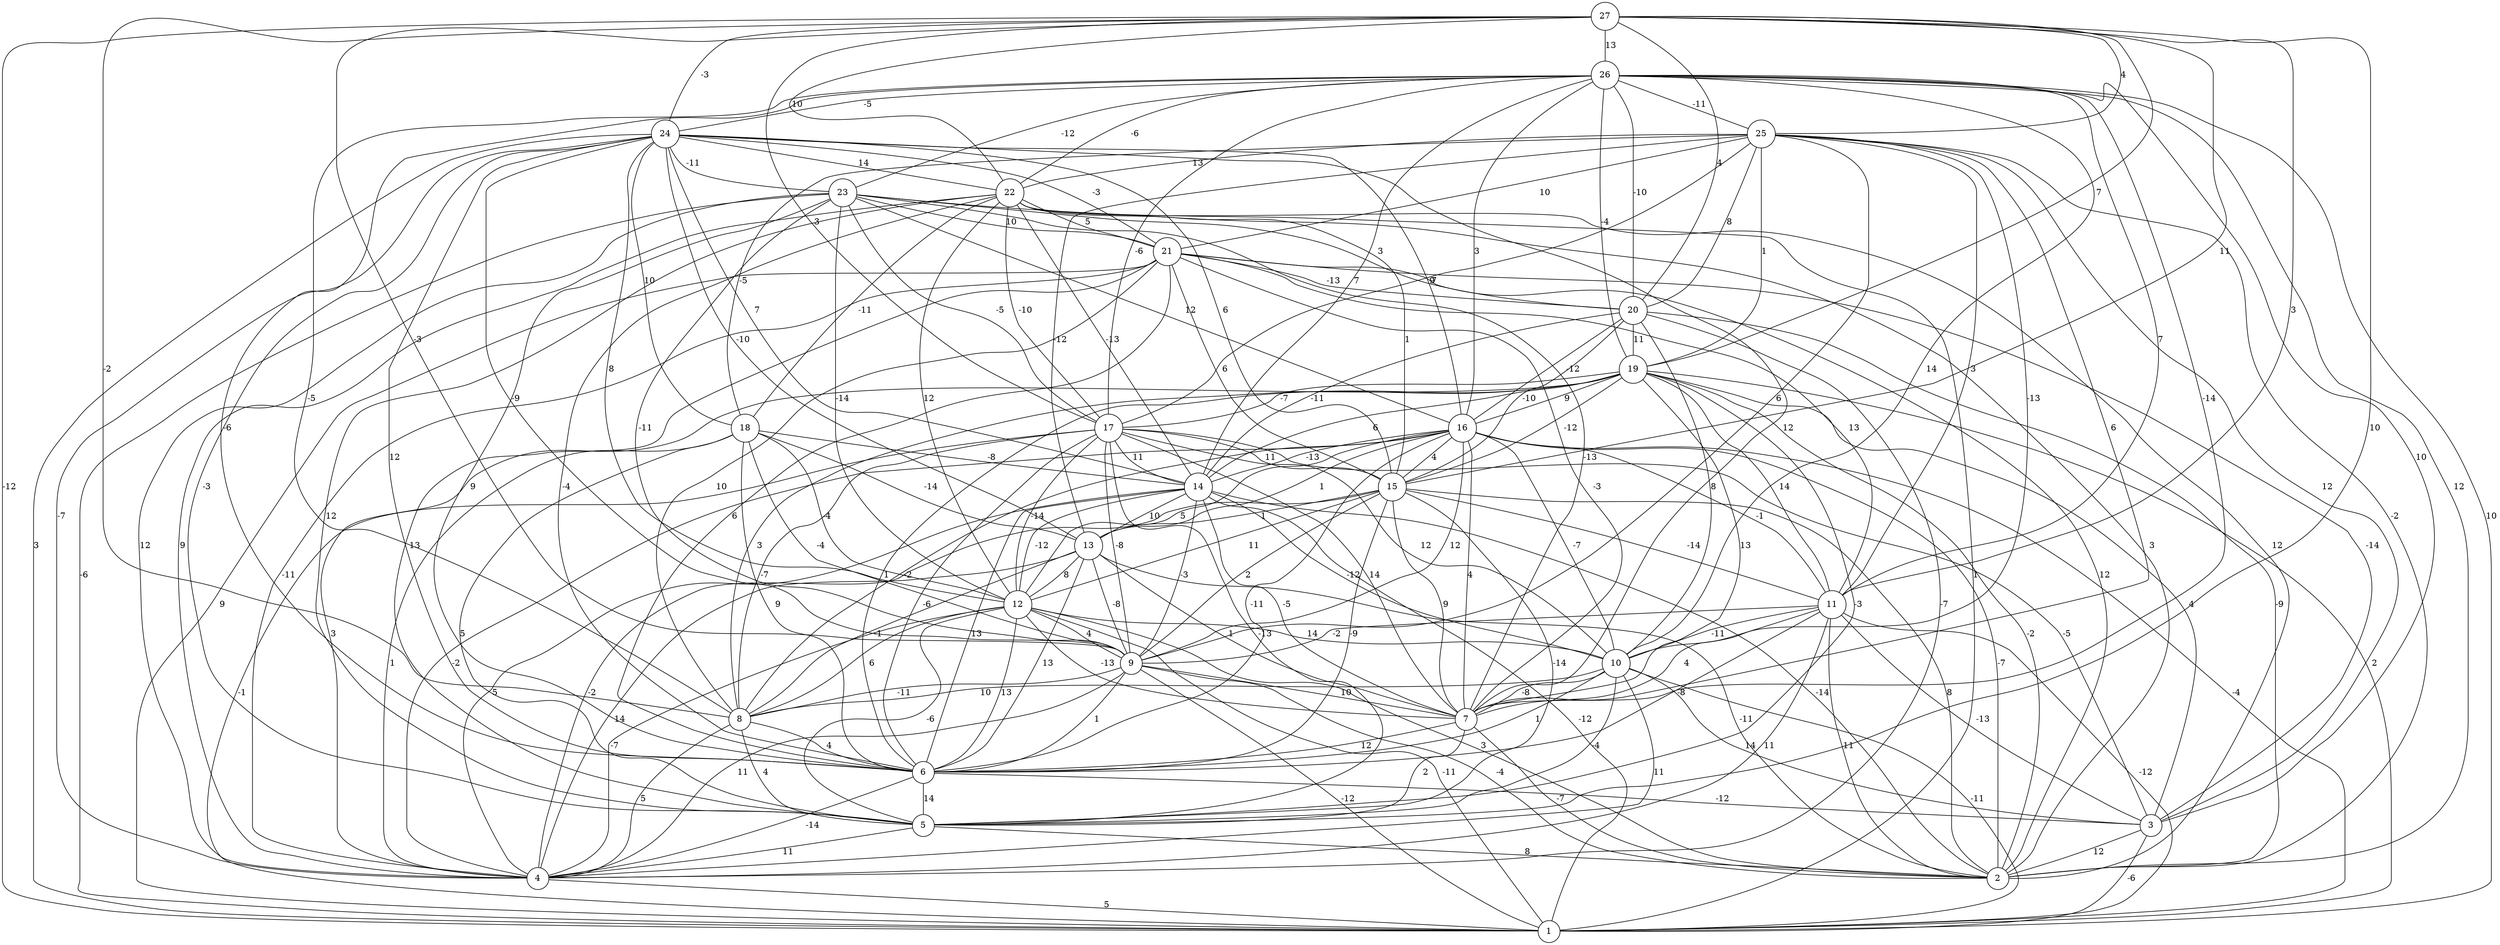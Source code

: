 graph { 
	 fontname="Helvetica,Arial,sans-serif" 
	 node [shape = circle]; 
	 27 -- 1 [label = "-12"];
	 27 -- 5 [label = "10"];
	 27 -- 8 [label = "-2"];
	 27 -- 9 [label = "-3"];
	 27 -- 11 [label = "3"];
	 27 -- 15 [label = "11"];
	 27 -- 17 [label = "3"];
	 27 -- 19 [label = "7"];
	 27 -- 20 [label = "4"];
	 27 -- 22 [label = "10"];
	 27 -- 24 [label = "-3"];
	 27 -- 25 [label = "4"];
	 27 -- 26 [label = "13"];
	 26 -- 1 [label = "10"];
	 26 -- 2 [label = "12"];
	 26 -- 3 [label = "10"];
	 26 -- 6 [label = "-6"];
	 26 -- 7 [label = "-14"];
	 26 -- 8 [label = "-5"];
	 26 -- 10 [label = "14"];
	 26 -- 11 [label = "7"];
	 26 -- 14 [label = "7"];
	 26 -- 16 [label = "3"];
	 26 -- 17 [label = "-6"];
	 26 -- 19 [label = "-4"];
	 26 -- 20 [label = "-10"];
	 26 -- 22 [label = "-6"];
	 26 -- 23 [label = "-12"];
	 26 -- 24 [label = "-5"];
	 26 -- 25 [label = "-11"];
	 25 -- 2 [label = "-2"];
	 25 -- 3 [label = "12"];
	 25 -- 7 [label = "6"];
	 25 -- 9 [label = "6"];
	 25 -- 10 [label = "-13"];
	 25 -- 11 [label = "3"];
	 25 -- 13 [label = "-12"];
	 25 -- 17 [label = "7"];
	 25 -- 18 [label = "-5"];
	 25 -- 19 [label = "1"];
	 25 -- 20 [label = "8"];
	 25 -- 21 [label = "10"];
	 25 -- 22 [label = "13"];
	 24 -- 1 [label = "3"];
	 24 -- 4 [label = "-7"];
	 24 -- 5 [label = "-3"];
	 24 -- 6 [label = "12"];
	 24 -- 7 [label = "12"];
	 24 -- 9 [label = "-9"];
	 24 -- 12 [label = "8"];
	 24 -- 13 [label = "-10"];
	 24 -- 14 [label = "7"];
	 24 -- 15 [label = "6"];
	 24 -- 16 [label = "9"];
	 24 -- 18 [label = "10"];
	 24 -- 21 [label = "-3"];
	 24 -- 22 [label = "14"];
	 24 -- 23 [label = "-11"];
	 23 -- 1 [label = "-6"];
	 23 -- 2 [label = "3"];
	 23 -- 4 [label = "12"];
	 23 -- 6 [label = "9"];
	 23 -- 7 [label = "-13"];
	 23 -- 9 [label = "-11"];
	 23 -- 12 [label = "-14"];
	 23 -- 16 [label = "12"];
	 23 -- 17 [label = "-5"];
	 23 -- 20 [label = "3"];
	 23 -- 21 [label = "10"];
	 22 -- 1 [label = "1"];
	 22 -- 2 [label = "12"];
	 22 -- 4 [label = "9"];
	 22 -- 5 [label = "12"];
	 22 -- 6 [label = "-4"];
	 22 -- 12 [label = "12"];
	 22 -- 14 [label = "-13"];
	 22 -- 15 [label = "1"];
	 22 -- 17 [label = "-10"];
	 22 -- 18 [label = "-11"];
	 22 -- 21 [label = "5"];
	 21 -- 1 [label = "9"];
	 21 -- 2 [label = "12"];
	 21 -- 3 [label = "-14"];
	 21 -- 4 [label = "-11"];
	 21 -- 5 [label = "13"];
	 21 -- 6 [label = "6"];
	 21 -- 7 [label = "-3"];
	 21 -- 8 [label = "10"];
	 21 -- 11 [label = "13"];
	 21 -- 15 [label = "6"];
	 21 -- 20 [label = "-13"];
	 20 -- 2 [label = "-9"];
	 20 -- 4 [label = "-7"];
	 20 -- 10 [label = "8"];
	 20 -- 14 [label = "-11"];
	 20 -- 15 [label = "-10"];
	 20 -- 16 [label = "-12"];
	 20 -- 19 [label = "11"];
	 19 -- 1 [label = "2"];
	 19 -- 2 [label = "-2"];
	 19 -- 3 [label = "4"];
	 19 -- 4 [label = "3"];
	 19 -- 5 [label = "-3"];
	 19 -- 6 [label = "1"];
	 19 -- 7 [label = "13"];
	 19 -- 8 [label = "3"];
	 19 -- 11 [label = "14"];
	 19 -- 14 [label = "6"];
	 19 -- 15 [label = "-12"];
	 19 -- 16 [label = "9"];
	 19 -- 17 [label = "-7"];
	 18 -- 4 [label = "1"];
	 18 -- 5 [label = "5"];
	 18 -- 6 [label = "9"];
	 18 -- 9 [label = "-4"];
	 18 -- 12 [label = "-4"];
	 18 -- 13 [label = "-14"];
	 18 -- 14 [label = "-8"];
	 17 -- 1 [label = "-1"];
	 17 -- 3 [label = "-5"];
	 17 -- 5 [label = "-13"];
	 17 -- 6 [label = "-6"];
	 17 -- 7 [label = "14"];
	 17 -- 8 [label = "-7"];
	 17 -- 9 [label = "-8"];
	 17 -- 10 [label = "12"];
	 17 -- 12 [label = "-14"];
	 17 -- 14 [label = "11"];
	 17 -- 15 [label = "11"];
	 16 -- 1 [label = "-4"];
	 16 -- 2 [label = "-7"];
	 16 -- 4 [label = "-2"];
	 16 -- 6 [label = "-11"];
	 16 -- 7 [label = "4"];
	 16 -- 8 [label = "-2"];
	 16 -- 9 [label = "12"];
	 16 -- 10 [label = "-7"];
	 16 -- 11 [label = "-1"];
	 16 -- 12 [label = "5"];
	 16 -- 13 [label = "1"];
	 16 -- 14 [label = "-13"];
	 16 -- 15 [label = "4"];
	 15 -- 2 [label = "8"];
	 15 -- 4 [label = "-2"];
	 15 -- 5 [label = "-14"];
	 15 -- 6 [label = "-9"];
	 15 -- 7 [label = "9"];
	 15 -- 9 [label = "2"];
	 15 -- 11 [label = "-14"];
	 15 -- 12 [label = "11"];
	 15 -- 13 [label = "1"];
	 14 -- 1 [label = "-12"];
	 14 -- 2 [label = "-14"];
	 14 -- 4 [label = "5"];
	 14 -- 6 [label = "13"];
	 14 -- 7 [label = "-5"];
	 14 -- 9 [label = "-3"];
	 14 -- 10 [label = "-12"];
	 14 -- 12 [label = "-12"];
	 14 -- 13 [label = "10"];
	 13 -- 2 [label = "-11"];
	 13 -- 4 [label = "14"];
	 13 -- 6 [label = "13"];
	 13 -- 7 [label = "1"];
	 13 -- 8 [label = "-1"];
	 13 -- 9 [label = "-8"];
	 13 -- 12 [label = "8"];
	 12 -- 1 [label = "-11"];
	 12 -- 2 [label = "3"];
	 12 -- 4 [label = "-7"];
	 12 -- 5 [label = "-6"];
	 12 -- 6 [label = "13"];
	 12 -- 7 [label = "-13"];
	 12 -- 8 [label = "6"];
	 12 -- 9 [label = "4"];
	 12 -- 10 [label = "14"];
	 11 -- 1 [label = "-12"];
	 11 -- 2 [label = "11"];
	 11 -- 3 [label = "-13"];
	 11 -- 4 [label = "11"];
	 11 -- 6 [label = "-8"];
	 11 -- 7 [label = "4"];
	 11 -- 9 [label = "-2"];
	 11 -- 10 [label = "-11"];
	 10 -- 1 [label = "-11"];
	 10 -- 3 [label = "14"];
	 10 -- 4 [label = "11"];
	 10 -- 5 [label = "-4"];
	 10 -- 6 [label = "1"];
	 10 -- 7 [label = "-8"];
	 10 -- 8 [label = "10"];
	 9 -- 1 [label = "-12"];
	 9 -- 2 [label = "-4"];
	 9 -- 4 [label = "11"];
	 9 -- 6 [label = "1"];
	 9 -- 7 [label = "10"];
	 9 -- 8 [label = "-11"];
	 8 -- 4 [label = "5"];
	 8 -- 5 [label = "4"];
	 8 -- 6 [label = "4"];
	 7 -- 2 [label = "-7"];
	 7 -- 5 [label = "2"];
	 7 -- 6 [label = "12"];
	 6 -- 3 [label = "-12"];
	 6 -- 4 [label = "-14"];
	 6 -- 5 [label = "14"];
	 5 -- 2 [label = "8"];
	 5 -- 4 [label = "11"];
	 4 -- 1 [label = "5"];
	 3 -- 1 [label = "-6"];
	 3 -- 2 [label = "12"];
	 1;
	 2;
	 3;
	 4;
	 5;
	 6;
	 7;
	 8;
	 9;
	 10;
	 11;
	 12;
	 13;
	 14;
	 15;
	 16;
	 17;
	 18;
	 19;
	 20;
	 21;
	 22;
	 23;
	 24;
	 25;
	 26;
	 27;
}
